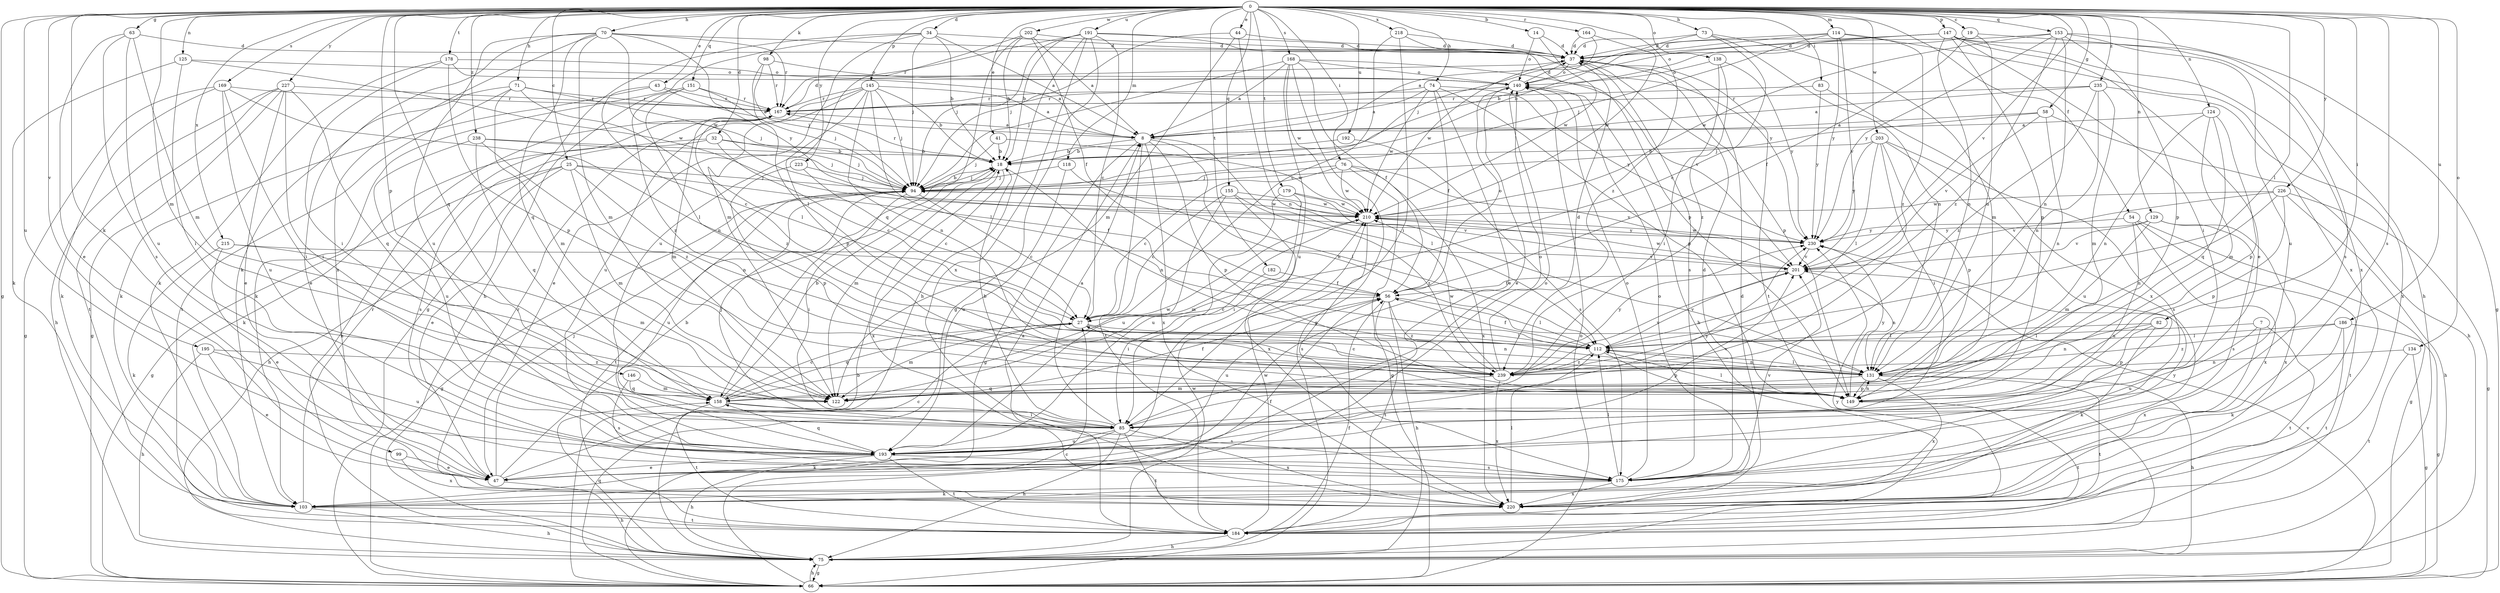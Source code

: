 strict digraph  {
0;
7;
8;
14;
18;
19;
25;
27;
32;
34;
37;
41;
43;
44;
47;
54;
56;
58;
63;
66;
70;
71;
73;
74;
75;
76;
82;
83;
85;
94;
98;
99;
103;
112;
114;
118;
122;
124;
125;
129;
131;
134;
138;
140;
145;
146;
147;
149;
151;
153;
155;
158;
164;
167;
168;
169;
175;
178;
179;
182;
184;
186;
191;
192;
193;
195;
201;
202;
203;
210;
215;
218;
220;
223;
226;
227;
230;
235;
238;
239;
0 -> 14  [label=b];
0 -> 19  [label=c];
0 -> 25  [label=c];
0 -> 32  [label=d];
0 -> 34  [label=d];
0 -> 41  [label=e];
0 -> 43  [label=e];
0 -> 44  [label=e];
0 -> 54  [label=f];
0 -> 58  [label=g];
0 -> 63  [label=g];
0 -> 66  [label=g];
0 -> 70  [label=h];
0 -> 71  [label=h];
0 -> 73  [label=h];
0 -> 74  [label=h];
0 -> 76  [label=i];
0 -> 82  [label=i];
0 -> 83  [label=i];
0 -> 98  [label=k];
0 -> 99  [label=k];
0 -> 112  [label=l];
0 -> 114  [label=m];
0 -> 118  [label=m];
0 -> 122  [label=m];
0 -> 124  [label=n];
0 -> 125  [label=n];
0 -> 129  [label=n];
0 -> 134  [label=o];
0 -> 138  [label=o];
0 -> 145  [label=p];
0 -> 146  [label=p];
0 -> 147  [label=p];
0 -> 151  [label=q];
0 -> 153  [label=q];
0 -> 155  [label=q];
0 -> 158  [label=q];
0 -> 164  [label=r];
0 -> 168  [label=s];
0 -> 169  [label=s];
0 -> 175  [label=s];
0 -> 178  [label=t];
0 -> 179  [label=t];
0 -> 182  [label=t];
0 -> 186  [label=u];
0 -> 191  [label=u];
0 -> 192  [label=u];
0 -> 193  [label=u];
0 -> 195  [label=v];
0 -> 201  [label=v];
0 -> 202  [label=w];
0 -> 203  [label=w];
0 -> 215  [label=x];
0 -> 218  [label=x];
0 -> 223  [label=y];
0 -> 226  [label=y];
0 -> 227  [label=y];
0 -> 235  [label=z];
0 -> 238  [label=z];
0 -> 239  [label=z];
7 -> 112  [label=l];
7 -> 184  [label=t];
7 -> 193  [label=u];
7 -> 220  [label=x];
8 -> 18  [label=b];
8 -> 66  [label=g];
8 -> 112  [label=l];
8 -> 131  [label=n];
8 -> 149  [label=p];
8 -> 184  [label=t];
8 -> 220  [label=x];
14 -> 37  [label=d];
14 -> 140  [label=o];
14 -> 210  [label=w];
18 -> 94  [label=j];
18 -> 122  [label=m];
18 -> 131  [label=n];
18 -> 167  [label=r];
18 -> 220  [label=x];
19 -> 37  [label=d];
19 -> 56  [label=f];
19 -> 131  [label=n];
19 -> 175  [label=s];
25 -> 47  [label=e];
25 -> 56  [label=f];
25 -> 66  [label=g];
25 -> 75  [label=h];
25 -> 94  [label=j];
25 -> 122  [label=m];
25 -> 131  [label=n];
27 -> 112  [label=l];
27 -> 122  [label=m];
27 -> 131  [label=n];
27 -> 158  [label=q];
32 -> 18  [label=b];
32 -> 27  [label=c];
32 -> 94  [label=j];
32 -> 103  [label=k];
32 -> 175  [label=s];
34 -> 8  [label=a];
34 -> 18  [label=b];
34 -> 37  [label=d];
34 -> 66  [label=g];
34 -> 75  [label=h];
34 -> 94  [label=j];
34 -> 122  [label=m];
37 -> 140  [label=o];
37 -> 149  [label=p];
37 -> 175  [label=s];
37 -> 184  [label=t];
37 -> 210  [label=w];
41 -> 18  [label=b];
41 -> 94  [label=j];
41 -> 210  [label=w];
43 -> 8  [label=a];
43 -> 27  [label=c];
43 -> 103  [label=k];
43 -> 167  [label=r];
44 -> 37  [label=d];
44 -> 94  [label=j];
44 -> 122  [label=m];
44 -> 131  [label=n];
47 -> 18  [label=b];
47 -> 27  [label=c];
47 -> 75  [label=h];
47 -> 94  [label=j];
47 -> 140  [label=o];
54 -> 66  [label=g];
54 -> 184  [label=t];
54 -> 193  [label=u];
54 -> 220  [label=x];
54 -> 230  [label=y];
56 -> 27  [label=c];
56 -> 75  [label=h];
56 -> 112  [label=l];
56 -> 140  [label=o];
56 -> 184  [label=t];
56 -> 193  [label=u];
56 -> 239  [label=z];
58 -> 8  [label=a];
58 -> 75  [label=h];
58 -> 94  [label=j];
58 -> 131  [label=n];
58 -> 201  [label=v];
63 -> 37  [label=d];
63 -> 47  [label=e];
63 -> 122  [label=m];
63 -> 175  [label=s];
63 -> 193  [label=u];
66 -> 18  [label=b];
66 -> 27  [label=c];
66 -> 75  [label=h];
66 -> 140  [label=o];
66 -> 201  [label=v];
70 -> 37  [label=d];
70 -> 103  [label=k];
70 -> 122  [label=m];
70 -> 158  [label=q];
70 -> 167  [label=r];
70 -> 193  [label=u];
70 -> 210  [label=w];
70 -> 220  [label=x];
70 -> 230  [label=y];
71 -> 47  [label=e];
71 -> 94  [label=j];
71 -> 112  [label=l];
71 -> 122  [label=m];
71 -> 167  [label=r];
71 -> 184  [label=t];
73 -> 8  [label=a];
73 -> 27  [label=c];
73 -> 37  [label=d];
73 -> 122  [label=m];
73 -> 131  [label=n];
74 -> 8  [label=a];
74 -> 47  [label=e];
74 -> 56  [label=f];
74 -> 149  [label=p];
74 -> 167  [label=r];
74 -> 210  [label=w];
74 -> 230  [label=y];
75 -> 56  [label=f];
75 -> 66  [label=g];
75 -> 158  [label=q];
75 -> 210  [label=w];
75 -> 230  [label=y];
76 -> 27  [label=c];
76 -> 66  [label=g];
76 -> 94  [label=j];
76 -> 201  [label=v];
76 -> 210  [label=w];
76 -> 220  [label=x];
82 -> 103  [label=k];
82 -> 112  [label=l];
82 -> 131  [label=n];
82 -> 149  [label=p];
83 -> 167  [label=r];
83 -> 220  [label=x];
83 -> 230  [label=y];
85 -> 8  [label=a];
85 -> 18  [label=b];
85 -> 75  [label=h];
85 -> 94  [label=j];
85 -> 103  [label=k];
85 -> 140  [label=o];
85 -> 184  [label=t];
85 -> 193  [label=u];
85 -> 201  [label=v];
85 -> 220  [label=x];
85 -> 230  [label=y];
94 -> 18  [label=b];
94 -> 27  [label=c];
94 -> 66  [label=g];
94 -> 85  [label=i];
94 -> 184  [label=t];
94 -> 193  [label=u];
94 -> 210  [label=w];
98 -> 94  [label=j];
98 -> 112  [label=l];
98 -> 140  [label=o];
98 -> 167  [label=r];
99 -> 47  [label=e];
99 -> 220  [label=x];
103 -> 56  [label=f];
103 -> 75  [label=h];
103 -> 140  [label=o];
103 -> 167  [label=r];
103 -> 184  [label=t];
112 -> 56  [label=f];
112 -> 131  [label=n];
112 -> 149  [label=p];
112 -> 201  [label=v];
112 -> 239  [label=z];
114 -> 18  [label=b];
114 -> 37  [label=d];
114 -> 94  [label=j];
114 -> 201  [label=v];
114 -> 220  [label=x];
114 -> 230  [label=y];
114 -> 239  [label=z];
118 -> 94  [label=j];
118 -> 112  [label=l];
118 -> 193  [label=u];
122 -> 56  [label=f];
124 -> 8  [label=a];
124 -> 122  [label=m];
124 -> 131  [label=n];
124 -> 149  [label=p];
124 -> 158  [label=q];
125 -> 85  [label=i];
125 -> 103  [label=k];
125 -> 140  [label=o];
125 -> 210  [label=w];
129 -> 122  [label=m];
129 -> 175  [label=s];
129 -> 201  [label=v];
129 -> 220  [label=x];
129 -> 230  [label=y];
131 -> 75  [label=h];
131 -> 112  [label=l];
131 -> 122  [label=m];
131 -> 149  [label=p];
131 -> 184  [label=t];
131 -> 220  [label=x];
134 -> 66  [label=g];
134 -> 131  [label=n];
134 -> 184  [label=t];
138 -> 85  [label=i];
138 -> 140  [label=o];
138 -> 230  [label=y];
138 -> 239  [label=z];
140 -> 37  [label=d];
140 -> 47  [label=e];
140 -> 75  [label=h];
140 -> 167  [label=r];
145 -> 8  [label=a];
145 -> 18  [label=b];
145 -> 47  [label=e];
145 -> 94  [label=j];
145 -> 112  [label=l];
145 -> 131  [label=n];
145 -> 149  [label=p];
145 -> 167  [label=r];
145 -> 193  [label=u];
146 -> 122  [label=m];
146 -> 158  [label=q];
146 -> 175  [label=s];
147 -> 18  [label=b];
147 -> 37  [label=d];
147 -> 47  [label=e];
147 -> 75  [label=h];
147 -> 85  [label=i];
147 -> 131  [label=n];
147 -> 140  [label=o];
147 -> 149  [label=p];
147 -> 220  [label=x];
149 -> 112  [label=l];
149 -> 131  [label=n];
149 -> 184  [label=t];
149 -> 230  [label=y];
151 -> 94  [label=j];
151 -> 103  [label=k];
151 -> 131  [label=n];
151 -> 167  [label=r];
151 -> 239  [label=z];
153 -> 37  [label=d];
153 -> 66  [label=g];
153 -> 131  [label=n];
153 -> 149  [label=p];
153 -> 193  [label=u];
153 -> 210  [label=w];
153 -> 230  [label=y];
153 -> 239  [label=z];
155 -> 27  [label=c];
155 -> 193  [label=u];
155 -> 210  [label=w];
155 -> 220  [label=x];
155 -> 239  [label=z];
158 -> 18  [label=b];
158 -> 27  [label=c];
158 -> 85  [label=i];
158 -> 175  [label=s];
158 -> 184  [label=t];
158 -> 210  [label=w];
164 -> 37  [label=d];
164 -> 94  [label=j];
164 -> 210  [label=w];
167 -> 8  [label=a];
167 -> 37  [label=d];
167 -> 75  [label=h];
167 -> 122  [label=m];
167 -> 239  [label=z];
168 -> 8  [label=a];
168 -> 56  [label=f];
168 -> 66  [label=g];
168 -> 94  [label=j];
168 -> 140  [label=o];
168 -> 193  [label=u];
168 -> 201  [label=v];
168 -> 210  [label=w];
169 -> 66  [label=g];
169 -> 85  [label=i];
169 -> 103  [label=k];
169 -> 112  [label=l];
169 -> 167  [label=r];
169 -> 193  [label=u];
175 -> 37  [label=d];
175 -> 103  [label=k];
175 -> 112  [label=l];
175 -> 140  [label=o];
175 -> 201  [label=v];
175 -> 220  [label=x];
178 -> 8  [label=a];
178 -> 85  [label=i];
178 -> 103  [label=k];
178 -> 140  [label=o];
178 -> 149  [label=p];
179 -> 85  [label=i];
179 -> 193  [label=u];
179 -> 201  [label=v];
179 -> 210  [label=w];
182 -> 56  [label=f];
182 -> 85  [label=i];
184 -> 8  [label=a];
184 -> 37  [label=d];
184 -> 75  [label=h];
184 -> 210  [label=w];
186 -> 66  [label=g];
186 -> 103  [label=k];
186 -> 112  [label=l];
186 -> 184  [label=t];
186 -> 239  [label=z];
191 -> 18  [label=b];
191 -> 27  [label=c];
191 -> 37  [label=d];
191 -> 66  [label=g];
191 -> 75  [label=h];
191 -> 94  [label=j];
191 -> 167  [label=r];
191 -> 220  [label=x];
191 -> 230  [label=y];
192 -> 18  [label=b];
192 -> 175  [label=s];
193 -> 47  [label=e];
193 -> 75  [label=h];
193 -> 158  [label=q];
193 -> 175  [label=s];
193 -> 184  [label=t];
195 -> 47  [label=e];
195 -> 75  [label=h];
195 -> 193  [label=u];
195 -> 239  [label=z];
201 -> 56  [label=f];
201 -> 131  [label=n];
201 -> 210  [label=w];
202 -> 8  [label=a];
202 -> 18  [label=b];
202 -> 37  [label=d];
202 -> 56  [label=f];
202 -> 158  [label=q];
202 -> 193  [label=u];
203 -> 18  [label=b];
203 -> 85  [label=i];
203 -> 112  [label=l];
203 -> 149  [label=p];
203 -> 175  [label=s];
203 -> 193  [label=u];
203 -> 230  [label=y];
210 -> 94  [label=j];
210 -> 122  [label=m];
210 -> 175  [label=s];
210 -> 230  [label=y];
215 -> 47  [label=e];
215 -> 103  [label=k];
215 -> 122  [label=m];
215 -> 201  [label=v];
218 -> 27  [label=c];
218 -> 37  [label=d];
218 -> 85  [label=i];
218 -> 149  [label=p];
220 -> 112  [label=l];
220 -> 167  [label=r];
220 -> 230  [label=y];
223 -> 27  [label=c];
223 -> 94  [label=j];
223 -> 149  [label=p];
226 -> 66  [label=g];
226 -> 75  [label=h];
226 -> 131  [label=n];
226 -> 149  [label=p];
226 -> 201  [label=v];
226 -> 210  [label=w];
227 -> 47  [label=e];
227 -> 66  [label=g];
227 -> 75  [label=h];
227 -> 85  [label=i];
227 -> 158  [label=q];
227 -> 167  [label=r];
227 -> 184  [label=t];
230 -> 201  [label=v];
230 -> 210  [label=w];
235 -> 8  [label=a];
235 -> 122  [label=m];
235 -> 131  [label=n];
235 -> 167  [label=r];
235 -> 220  [label=x];
235 -> 239  [label=z];
238 -> 18  [label=b];
238 -> 94  [label=j];
238 -> 158  [label=q];
238 -> 193  [label=u];
238 -> 239  [label=z];
239 -> 27  [label=c];
239 -> 37  [label=d];
239 -> 158  [label=q];
239 -> 201  [label=v];
239 -> 210  [label=w];
239 -> 220  [label=x];
239 -> 230  [label=y];
}
